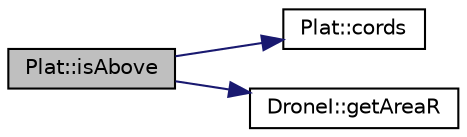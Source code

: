 digraph "Plat::isAbove"
{
 // LATEX_PDF_SIZE
  edge [fontname="Helvetica",fontsize="10",labelfontname="Helvetica",labelfontsize="10"];
  node [fontname="Helvetica",fontsize="10",shape=record];
  rankdir="LR";
  Node1 [label="Plat::isAbove",height=0.2,width=0.4,color="black", fillcolor="grey75", style="filled", fontcolor="black",tooltip="Wirtualna metoda informująca czy obiekt znajduje się nad innym obiektem."];
  Node1 -> Node2 [color="midnightblue",fontsize="10",style="solid",fontname="Helvetica"];
  Node2 [label="Plat::cords",height=0.2,width=0.4,color="black", fillcolor="white", style="filled",URL="$class_plat.html#a4ad5fe5f1e35f26fb0b7c4142e42ea99",tooltip="Wirtualna metoda zwracająca położenie obiektu w przestrzeni."];
  Node1 -> Node3 [color="midnightblue",fontsize="10",style="solid",fontname="Helvetica"];
  Node3 [label="DroneI::getAreaR",height=0.2,width=0.4,color="black", fillcolor="white", style="filled",URL="$class_drone_i.html#a2ad11242769cbb6079c72de84d313230",tooltip="Gwirtualna metoda zwracająca promień drona."];
}
